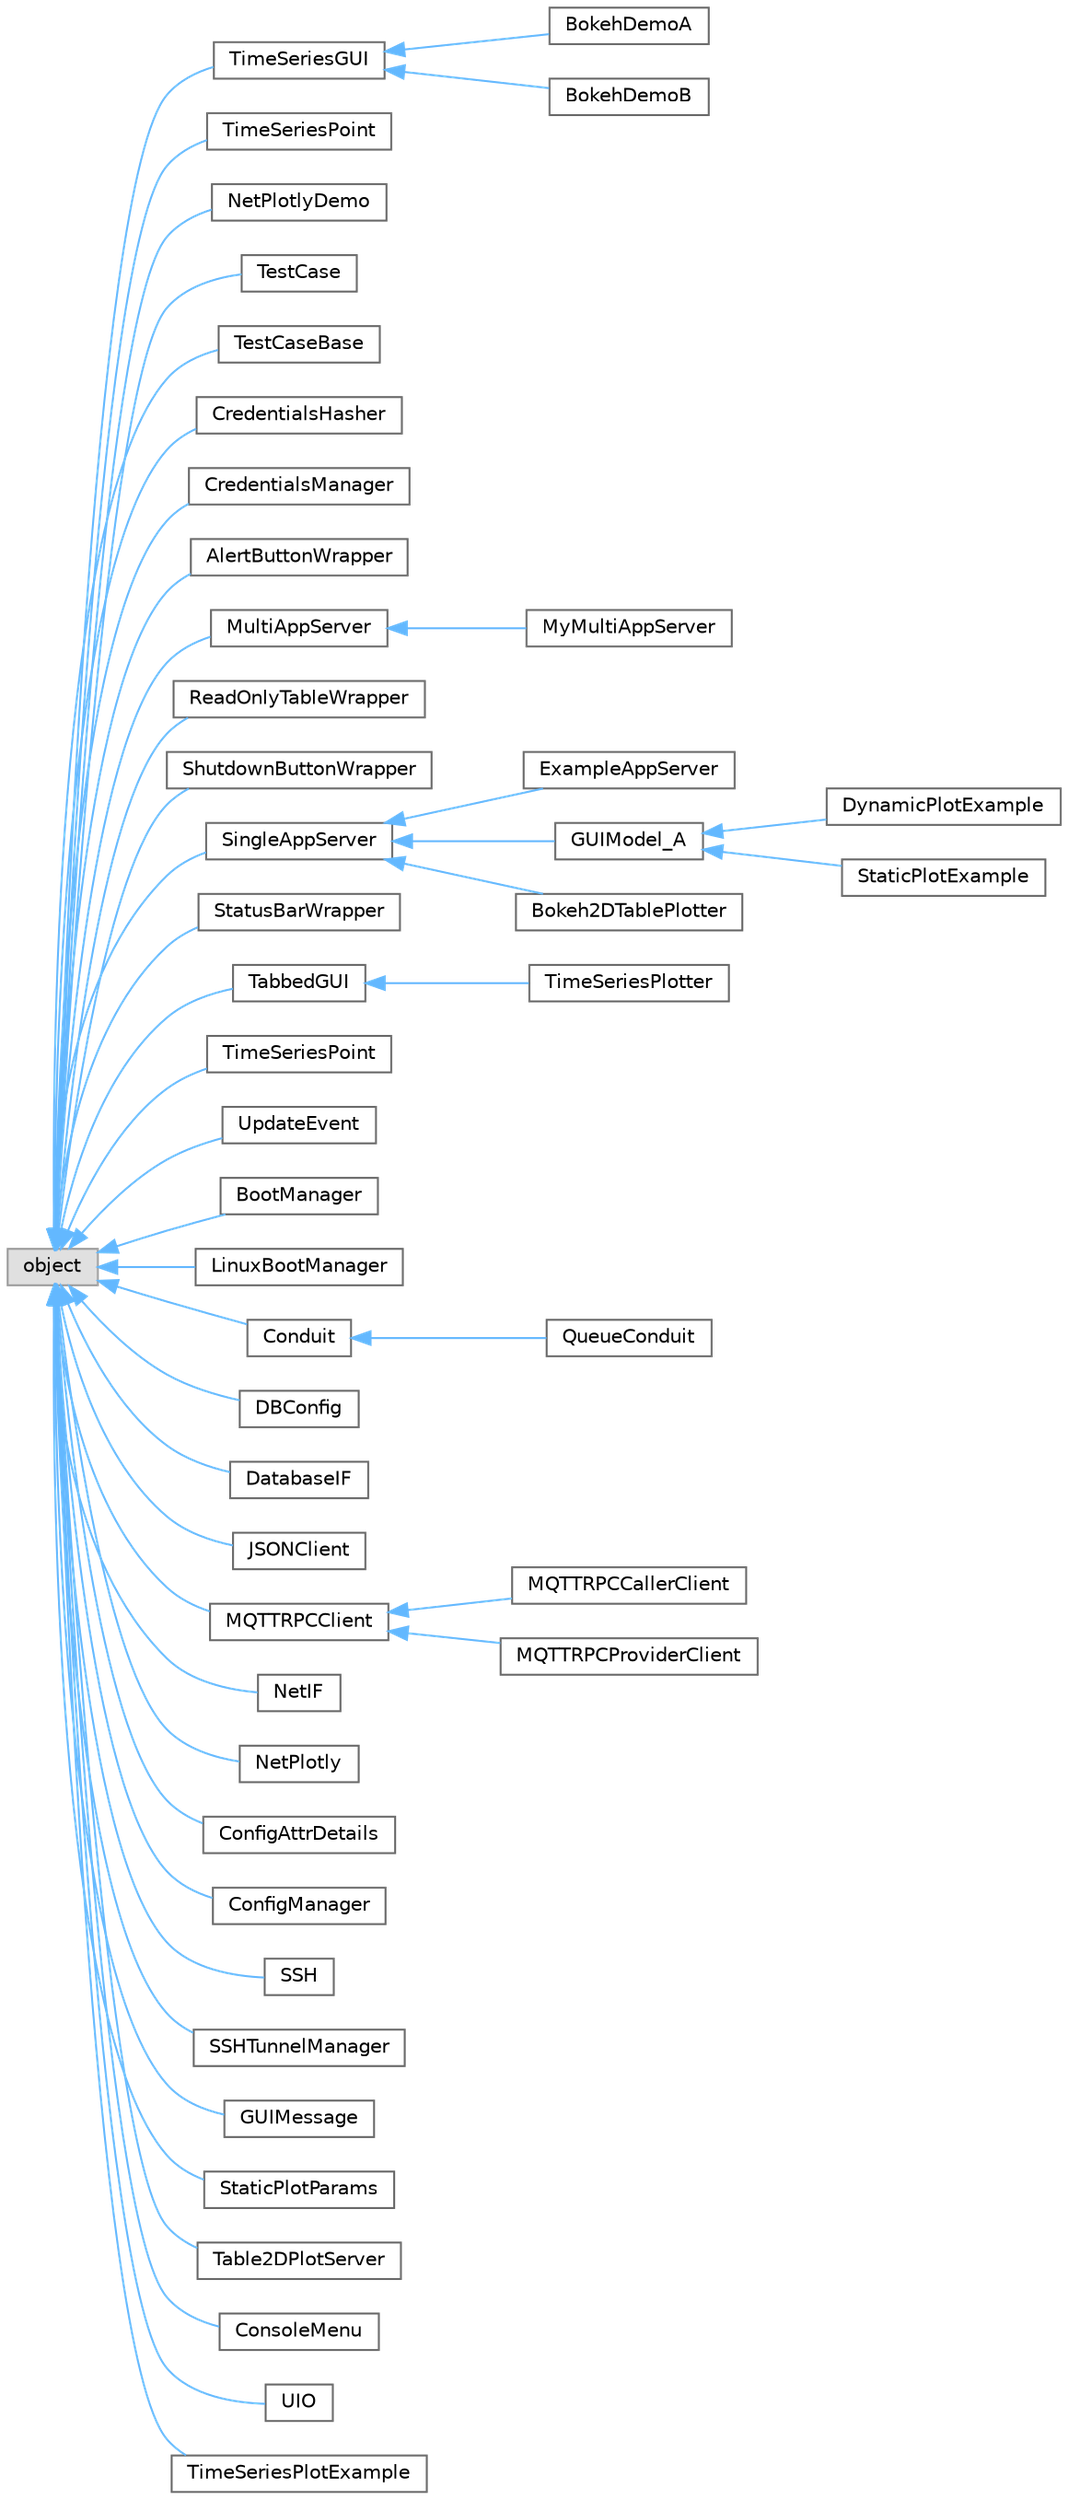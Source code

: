 digraph "Graphical Class Hierarchy"
{
 // LATEX_PDF_SIZE
  bgcolor="transparent";
  edge [fontname=Helvetica,fontsize=10,labelfontname=Helvetica,labelfontsize=10];
  node [fontname=Helvetica,fontsize=10,shape=box,height=0.2,width=0.4];
  rankdir="LR";
  Node0 [id="Node000000",label="object",height=0.2,width=0.4,color="grey60", fillcolor="#E0E0E0", style="filled",tooltip=" "];
  Node0 -> Node1 [id="edge11_Node000000_Node000001",dir="back",color="steelblue1",style="solid",tooltip=" "];
  Node1 [id="Node000001",label="TimeSeriesGUI",height=0.2,width=0.4,color="grey40", fillcolor="white", style="filled",URL="$classbokeh__demo_1_1TimeSeriesGUI.html",tooltip=" "];
  Node1 -> Node2 [id="edge12_Node000001_Node000002",dir="back",color="steelblue1",style="solid",tooltip=" "];
  Node2 [id="Node000002",label="BokehDemoA",height=0.2,width=0.4,color="grey40", fillcolor="white", style="filled",URL="$classbokeh__demo_1_1BokehDemoA.html",tooltip=" "];
  Node1 -> Node3 [id="edge13_Node000001_Node000003",dir="back",color="steelblue1",style="solid",tooltip=" "];
  Node3 [id="Node000003",label="BokehDemoB",height=0.2,width=0.4,color="grey40", fillcolor="white", style="filled",URL="$classbokeh__demo_1_1BokehDemoB.html",tooltip=" "];
  Node0 -> Node4 [id="edge14_Node000000_Node000004",dir="back",color="steelblue1",style="solid",tooltip=" "];
  Node4 [id="Node000004",label="TimeSeriesPoint",height=0.2,width=0.4,color="grey40", fillcolor="white", style="filled",URL="$classbokeh__demo_1_1TimeSeriesPoint.html",tooltip=" "];
  Node0 -> Node5 [id="edge15_Node000000_Node000005",dir="back",color="steelblue1",style="solid",tooltip=" "];
  Node5 [id="Node000005",label="NetPlotlyDemo",height=0.2,width=0.4,color="grey40", fillcolor="white", style="filled",URL="$classnetplotly__demo_1_1NetPlotlyDemo.html",tooltip=" "];
  Node0 -> Node6 [id="edge16_Node000000_Node000006",dir="back",color="steelblue1",style="solid",tooltip=" "];
  Node6 [id="Node000006",label="TestCase",height=0.2,width=0.4,color="grey40", fillcolor="white", style="filled",URL="$classp3lib_1_1ate_1_1TestCase.html",tooltip=" "];
  Node0 -> Node7 [id="edge17_Node000000_Node000007",dir="back",color="steelblue1",style="solid",tooltip=" "];
  Node7 [id="Node000007",label="TestCaseBase",height=0.2,width=0.4,color="grey40", fillcolor="white", style="filled",URL="$classp3lib_1_1ate_1_1TestCaseBase.html",tooltip=" "];
  Node0 -> Node8 [id="edge18_Node000000_Node000008",dir="back",color="steelblue1",style="solid",tooltip=" "];
  Node8 [id="Node000008",label="CredentialsHasher",height=0.2,width=0.4,color="grey40", fillcolor="white", style="filled",URL="$classp3lib_1_1bokeh__auth_1_1CredentialsHasher.html",tooltip=" "];
  Node0 -> Node9 [id="edge19_Node000000_Node000009",dir="back",color="steelblue1",style="solid",tooltip=" "];
  Node9 [id="Node000009",label="CredentialsManager",height=0.2,width=0.4,color="grey40", fillcolor="white", style="filled",URL="$classp3lib_1_1bokeh__auth_1_1CredentialsManager.html",tooltip=" "];
  Node0 -> Node10 [id="edge20_Node000000_Node000010",dir="back",color="steelblue1",style="solid",tooltip=" "];
  Node10 [id="Node000010",label="AlertButtonWrapper",height=0.2,width=0.4,color="grey40", fillcolor="white", style="filled",URL="$classp3lib_1_1bokeh__gui_1_1AlertButtonWrapper.html",tooltip=" "];
  Node0 -> Node11 [id="edge21_Node000000_Node000011",dir="back",color="steelblue1",style="solid",tooltip=" "];
  Node11 [id="Node000011",label="MultiAppServer",height=0.2,width=0.4,color="grey40", fillcolor="white", style="filled",URL="$classp3lib_1_1bokeh__gui_1_1MultiAppServer.html",tooltip=" "];
  Node11 -> Node12 [id="edge22_Node000011_Node000012",dir="back",color="steelblue1",style="solid",tooltip=" "];
  Node12 [id="Node000012",label="MyMultiAppServer",height=0.2,width=0.4,color="grey40", fillcolor="white", style="filled",URL="$classbokeh__multiple__app__example_1_1MyMultiAppServer.html",tooltip=" "];
  Node0 -> Node13 [id="edge23_Node000000_Node000013",dir="back",color="steelblue1",style="solid",tooltip=" "];
  Node13 [id="Node000013",label="ReadOnlyTableWrapper",height=0.2,width=0.4,color="grey40", fillcolor="white", style="filled",URL="$classp3lib_1_1bokeh__gui_1_1ReadOnlyTableWrapper.html",tooltip=" "];
  Node0 -> Node14 [id="edge24_Node000000_Node000014",dir="back",color="steelblue1",style="solid",tooltip=" "];
  Node14 [id="Node000014",label="ShutdownButtonWrapper",height=0.2,width=0.4,color="grey40", fillcolor="white", style="filled",URL="$classp3lib_1_1bokeh__gui_1_1ShutdownButtonWrapper.html",tooltip=" "];
  Node0 -> Node15 [id="edge25_Node000000_Node000015",dir="back",color="steelblue1",style="solid",tooltip=" "];
  Node15 [id="Node000015",label="SingleAppServer",height=0.2,width=0.4,color="grey40", fillcolor="white", style="filled",URL="$classp3lib_1_1bokeh__gui_1_1SingleAppServer.html",tooltip=" "];
  Node15 -> Node16 [id="edge26_Node000015_Node000016",dir="back",color="steelblue1",style="solid",tooltip=" "];
  Node16 [id="Node000016",label="ExampleAppServer",height=0.2,width=0.4,color="grey40", fillcolor="white", style="filled",URL="$classexample__run__multiple__bokeh__servers_1_1ExampleAppServer.html",tooltip=" "];
  Node15 -> Node17 [id="edge27_Node000015_Node000017",dir="back",color="steelblue1",style="solid",tooltip=" "];
  Node17 [id="Node000017",label="GUIModel_A",height=0.2,width=0.4,color="grey40", fillcolor="white", style="filled",URL="$classp3lib_1_1bokeh__gui_1_1GUIModel__A.html",tooltip=" "];
  Node17 -> Node18 [id="edge28_Node000017_Node000018",dir="back",color="steelblue1",style="solid",tooltip=" "];
  Node18 [id="Node000018",label="DynamicPlotExample",height=0.2,width=0.4,color="grey40", fillcolor="white", style="filled",URL="$classGUIModel__A__example_1_1DynamicPlotExample.html",tooltip=" "];
  Node17 -> Node19 [id="edge29_Node000017_Node000019",dir="back",color="steelblue1",style="solid",tooltip=" "];
  Node19 [id="Node000019",label="StaticPlotExample",height=0.2,width=0.4,color="grey40", fillcolor="white", style="filled",URL="$classGUIModel__A__example_1_1StaticPlotExample.html",tooltip=" "];
  Node15 -> Node20 [id="edge30_Node000015_Node000020",dir="back",color="steelblue1",style="solid",tooltip=" "];
  Node20 [id="Node000020",label="Bokeh2DTablePlotter",height=0.2,width=0.4,color="grey40", fillcolor="white", style="filled",URL="$classp3lib_1_1table__plot_1_1Bokeh2DTablePlotter.html",tooltip=" "];
  Node0 -> Node21 [id="edge31_Node000000_Node000021",dir="back",color="steelblue1",style="solid",tooltip=" "];
  Node21 [id="Node000021",label="StatusBarWrapper",height=0.2,width=0.4,color="grey40", fillcolor="white", style="filled",URL="$classp3lib_1_1bokeh__gui_1_1StatusBarWrapper.html",tooltip=" "];
  Node0 -> Node22 [id="edge32_Node000000_Node000022",dir="back",color="steelblue1",style="solid",tooltip=" "];
  Node22 [id="Node000022",label="TabbedGUI",height=0.2,width=0.4,color="grey40", fillcolor="white", style="filled",URL="$classp3lib_1_1bokeh__gui_1_1TabbedGUI.html",tooltip=" "];
  Node22 -> Node23 [id="edge33_Node000022_Node000023",dir="back",color="steelblue1",style="solid",tooltip=" "];
  Node23 [id="Node000023",label="TimeSeriesPlotter",height=0.2,width=0.4,color="grey40", fillcolor="white", style="filled",URL="$classp3lib_1_1bokeh__gui_1_1TimeSeriesPlotter.html",tooltip=" "];
  Node0 -> Node24 [id="edge34_Node000000_Node000024",dir="back",color="steelblue1",style="solid",tooltip=" "];
  Node24 [id="Node000024",label="TimeSeriesPoint",height=0.2,width=0.4,color="grey40", fillcolor="white", style="filled",URL="$classp3lib_1_1bokeh__gui_1_1TimeSeriesPoint.html",tooltip=" "];
  Node0 -> Node25 [id="edge35_Node000000_Node000025",dir="back",color="steelblue1",style="solid",tooltip=" "];
  Node25 [id="Node000025",label="UpdateEvent",height=0.2,width=0.4,color="grey40", fillcolor="white", style="filled",URL="$classp3lib_1_1bokeh__gui_1_1UpdateEvent.html",tooltip=" "];
  Node0 -> Node26 [id="edge36_Node000000_Node000026",dir="back",color="steelblue1",style="solid",tooltip=" "];
  Node26 [id="Node000026",label="BootManager",height=0.2,width=0.4,color="grey40", fillcolor="white", style="filled",URL="$classp3lib_1_1boot__manager_1_1BootManager.html",tooltip=" "];
  Node0 -> Node27 [id="edge37_Node000000_Node000027",dir="back",color="steelblue1",style="solid",tooltip=" "];
  Node27 [id="Node000027",label="LinuxBootManager",height=0.2,width=0.4,color="grey40", fillcolor="white", style="filled",URL="$classp3lib_1_1boot__manager_1_1LinuxBootManager.html",tooltip=" "];
  Node0 -> Node28 [id="edge38_Node000000_Node000028",dir="back",color="steelblue1",style="solid",tooltip=" "];
  Node28 [id="Node000028",label="Conduit",height=0.2,width=0.4,color="grey40", fillcolor="white", style="filled",URL="$classp3lib_1_1conduit_1_1Conduit.html",tooltip=" "];
  Node28 -> Node29 [id="edge39_Node000028_Node000029",dir="back",color="steelblue1",style="solid",tooltip=" "];
  Node29 [id="Node000029",label="QueueConduit",height=0.2,width=0.4,color="grey40", fillcolor="white", style="filled",URL="$classp3lib_1_1conduit_1_1QueueConduit.html",tooltip=" "];
  Node0 -> Node30 [id="edge40_Node000000_Node000030",dir="back",color="steelblue1",style="solid",tooltip=" "];
  Node30 [id="Node000030",label="DBConfig",height=0.2,width=0.4,color="grey40", fillcolor="white", style="filled",URL="$classp3lib_1_1database__if_1_1DBConfig.html",tooltip=" "];
  Node0 -> Node31 [id="edge41_Node000000_Node000031",dir="back",color="steelblue1",style="solid",tooltip=" "];
  Node31 [id="Node000031",label="DatabaseIF",height=0.2,width=0.4,color="grey40", fillcolor="white", style="filled",URL="$classp3lib_1_1database__if_1_1DatabaseIF.html",tooltip=" "];
  Node0 -> Node32 [id="edge42_Node000000_Node000032",dir="back",color="steelblue1",style="solid",tooltip=" "];
  Node32 [id="Node000032",label="JSONClient",height=0.2,width=0.4,color="grey40", fillcolor="white", style="filled",URL="$classp3lib_1_1json__networking_1_1JSONClient.html",tooltip=" "];
  Node0 -> Node33 [id="edge43_Node000000_Node000033",dir="back",color="steelblue1",style="solid",tooltip=" "];
  Node33 [id="Node000033",label="MQTTRPCClient",height=0.2,width=0.4,color="grey40", fillcolor="white", style="filled",URL="$classp3lib_1_1mqtt__rpc_1_1MQTTRPCClient.html",tooltip=" "];
  Node33 -> Node34 [id="edge44_Node000033_Node000034",dir="back",color="steelblue1",style="solid",tooltip=" "];
  Node34 [id="Node000034",label="MQTTRPCCallerClient",height=0.2,width=0.4,color="grey40", fillcolor="white", style="filled",URL="$classp3lib_1_1mqtt__rpc_1_1MQTTRPCCallerClient.html",tooltip=" "];
  Node33 -> Node35 [id="edge45_Node000033_Node000035",dir="back",color="steelblue1",style="solid",tooltip=" "];
  Node35 [id="Node000035",label="MQTTRPCProviderClient",height=0.2,width=0.4,color="grey40", fillcolor="white", style="filled",URL="$classp3lib_1_1mqtt__rpc_1_1MQTTRPCProviderClient.html",tooltip=" "];
  Node0 -> Node36 [id="edge46_Node000000_Node000036",dir="back",color="steelblue1",style="solid",tooltip=" "];
  Node36 [id="Node000036",label="NetIF",height=0.2,width=0.4,color="grey40", fillcolor="white", style="filled",URL="$classp3lib_1_1netif_1_1NetIF.html",tooltip=" "];
  Node0 -> Node37 [id="edge47_Node000000_Node000037",dir="back",color="steelblue1",style="solid",tooltip=" "];
  Node37 [id="Node000037",label="NetPlotly",height=0.2,width=0.4,color="grey40", fillcolor="white", style="filled",URL="$classp3lib_1_1netplotly_1_1NetPlotly.html",tooltip=" "];
  Node0 -> Node38 [id="edge48_Node000000_Node000038",dir="back",color="steelblue1",style="solid",tooltip=" "];
  Node38 [id="Node000038",label="ConfigAttrDetails",height=0.2,width=0.4,color="grey40", fillcolor="white", style="filled",URL="$classp3lib_1_1pconfig_1_1ConfigAttrDetails.html",tooltip=" "];
  Node0 -> Node39 [id="edge49_Node000000_Node000039",dir="back",color="steelblue1",style="solid",tooltip=" "];
  Node39 [id="Node000039",label="ConfigManager",height=0.2,width=0.4,color="grey40", fillcolor="white", style="filled",URL="$classp3lib_1_1pconfig_1_1ConfigManager.html",tooltip=" "];
  Node0 -> Node40 [id="edge50_Node000000_Node000040",dir="back",color="steelblue1",style="solid",tooltip=" "];
  Node40 [id="Node000040",label="SSH",height=0.2,width=0.4,color="grey40", fillcolor="white", style="filled",URL="$classp3lib_1_1ssh_1_1SSH.html",tooltip=" "];
  Node0 -> Node41 [id="edge51_Node000000_Node000041",dir="back",color="steelblue1",style="solid",tooltip=" "];
  Node41 [id="Node000041",label="SSHTunnelManager",height=0.2,width=0.4,color="grey40", fillcolor="white", style="filled",URL="$classp3lib_1_1ssh_1_1SSHTunnelManager.html",tooltip=" "];
  Node0 -> Node42 [id="edge52_Node000000_Node000042",dir="back",color="steelblue1",style="solid",tooltip=" "];
  Node42 [id="Node000042",label="GUIMessage",height=0.2,width=0.4,color="grey40", fillcolor="white", style="filled",URL="$classp3lib_1_1table__plot_1_1GUIMessage.html",tooltip=" "];
  Node0 -> Node43 [id="edge53_Node000000_Node000043",dir="back",color="steelblue1",style="solid",tooltip=" "];
  Node43 [id="Node000043",label="StaticPlotParams",height=0.2,width=0.4,color="grey40", fillcolor="white", style="filled",URL="$classp3lib_1_1table__plot_1_1StaticPlotParams.html",tooltip=" "];
  Node0 -> Node44 [id="edge54_Node000000_Node000044",dir="back",color="steelblue1",style="solid",tooltip=" "];
  Node44 [id="Node000044",label="Table2DPlotServer",height=0.2,width=0.4,color="grey40", fillcolor="white", style="filled",URL="$classp3lib_1_1table__plot_1_1Table2DPlotServer.html",tooltip=" "];
  Node0 -> Node45 [id="edge55_Node000000_Node000045",dir="back",color="steelblue1",style="solid",tooltip=" "];
  Node45 [id="Node000045",label="ConsoleMenu",height=0.2,width=0.4,color="grey40", fillcolor="white", style="filled",URL="$classp3lib_1_1uio_1_1ConsoleMenu.html",tooltip=" "];
  Node0 -> Node46 [id="edge56_Node000000_Node000046",dir="back",color="steelblue1",style="solid",tooltip=" "];
  Node46 [id="Node000046",label="UIO",height=0.2,width=0.4,color="grey40", fillcolor="white", style="filled",URL="$classp3lib_1_1uio_1_1UIO.html",tooltip=" "];
  Node0 -> Node47 [id="edge57_Node000000_Node000047",dir="back",color="steelblue1",style="solid",tooltip=" "];
  Node47 [id="Node000047",label="TimeSeriesPlotExample",height=0.2,width=0.4,color="grey40", fillcolor="white", style="filled",URL="$classtime__series__plot__example_1_1TimeSeriesPlotExample.html",tooltip=" "];
}
